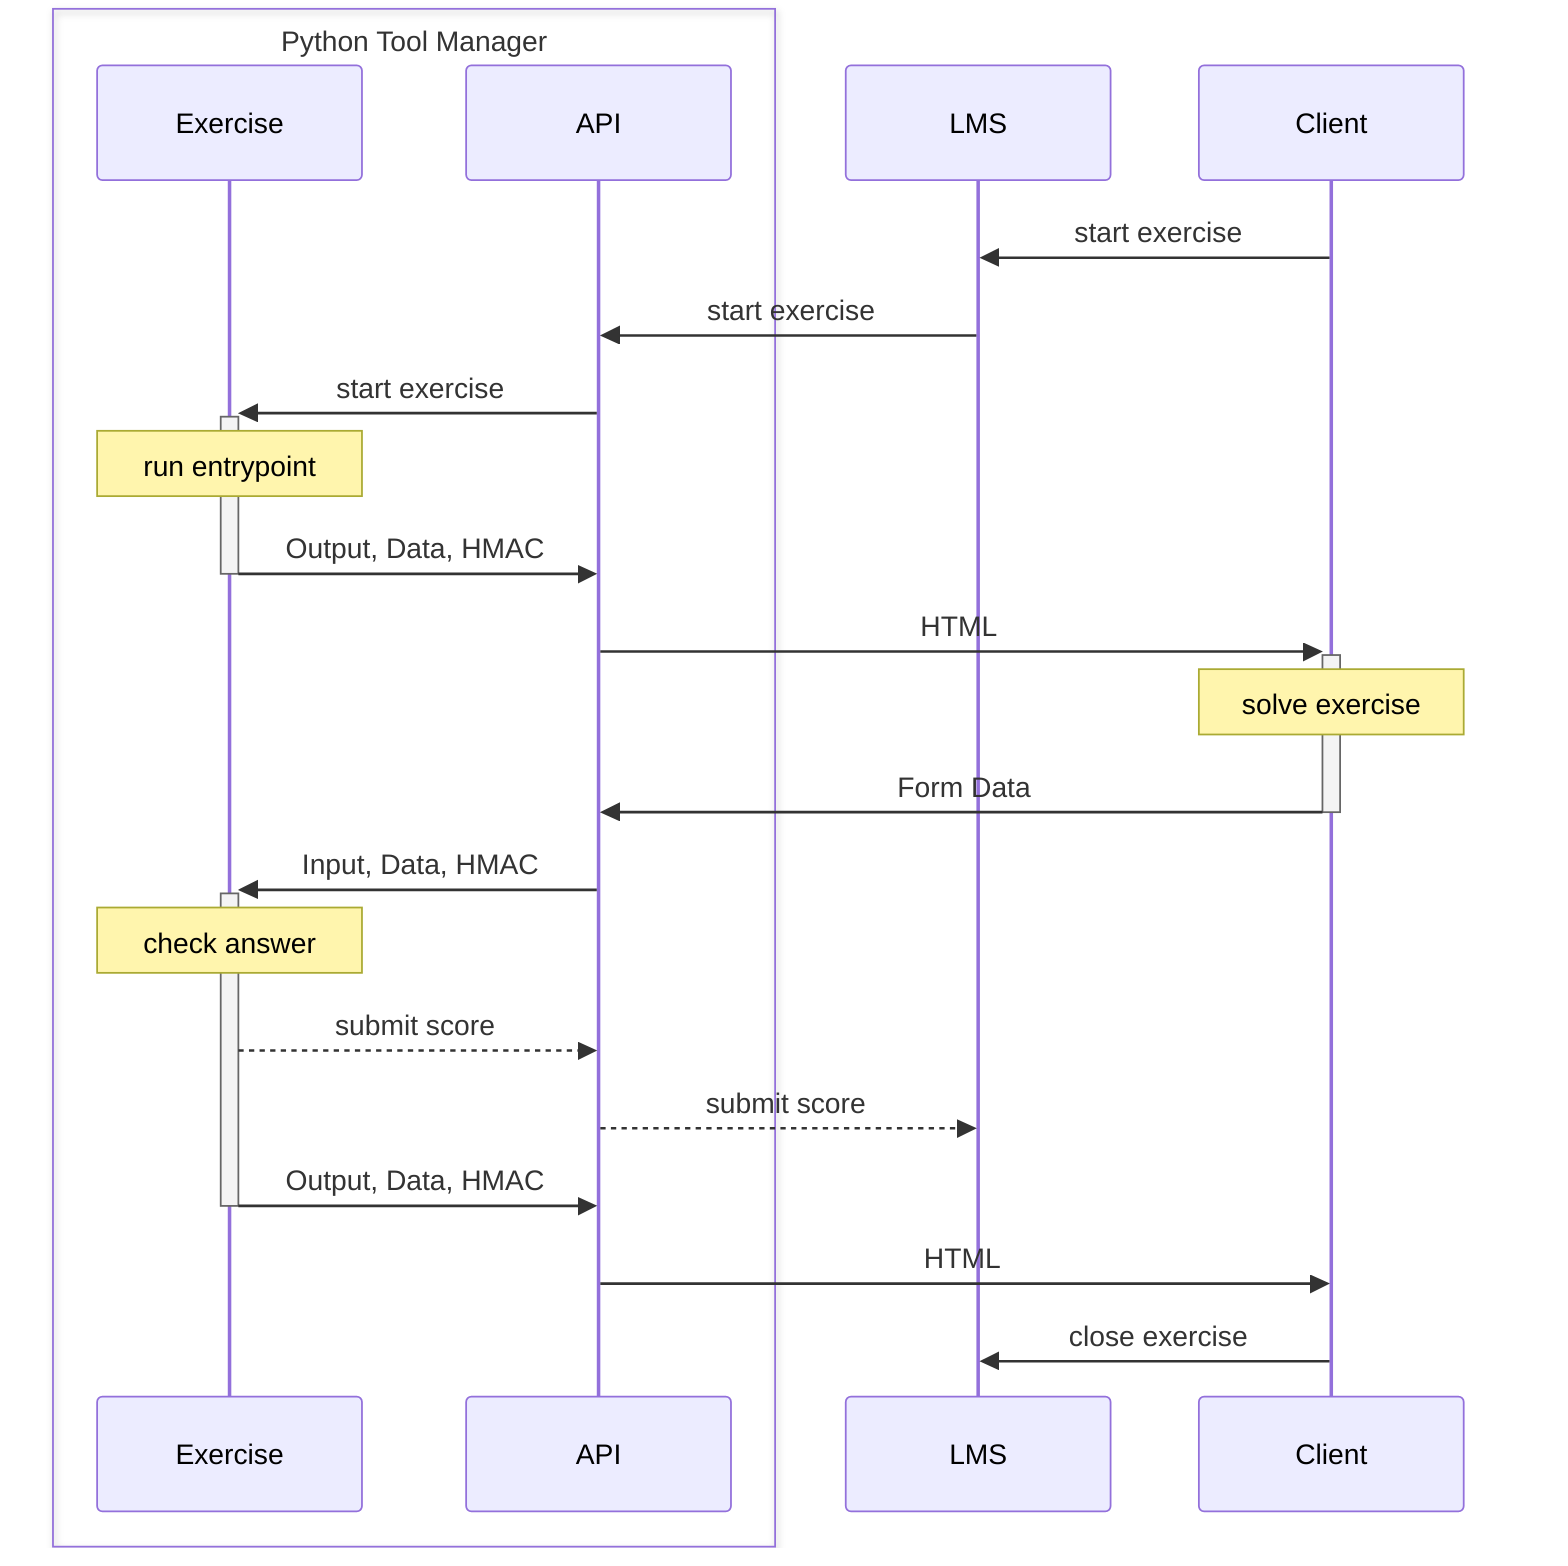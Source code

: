 sequenceDiagram
    box Python Tool Manager
    participant exercise as Exercise
    participant api as API
    end
    participant lms as LMS
    participant client as Client

    client ->> lms: start exercise
    lms ->> api: start exercise
    api ->>+ exercise: start exercise
    Note over exercise: run entrypoint
    exercise ->>- api: Output, Data, HMAC
    api ->>+ client: HTML
    Note over client: solve exercise
    client ->>- api: Form Data
    api ->>+ exercise: Input, Data, HMAC
    Note over exercise: check answer
    exercise -->> api: submit score
    api -->> lms: submit score
    exercise ->>- api: Output, Data, HMAC
    api ->> client: HTML
    client ->> lms: close exercise